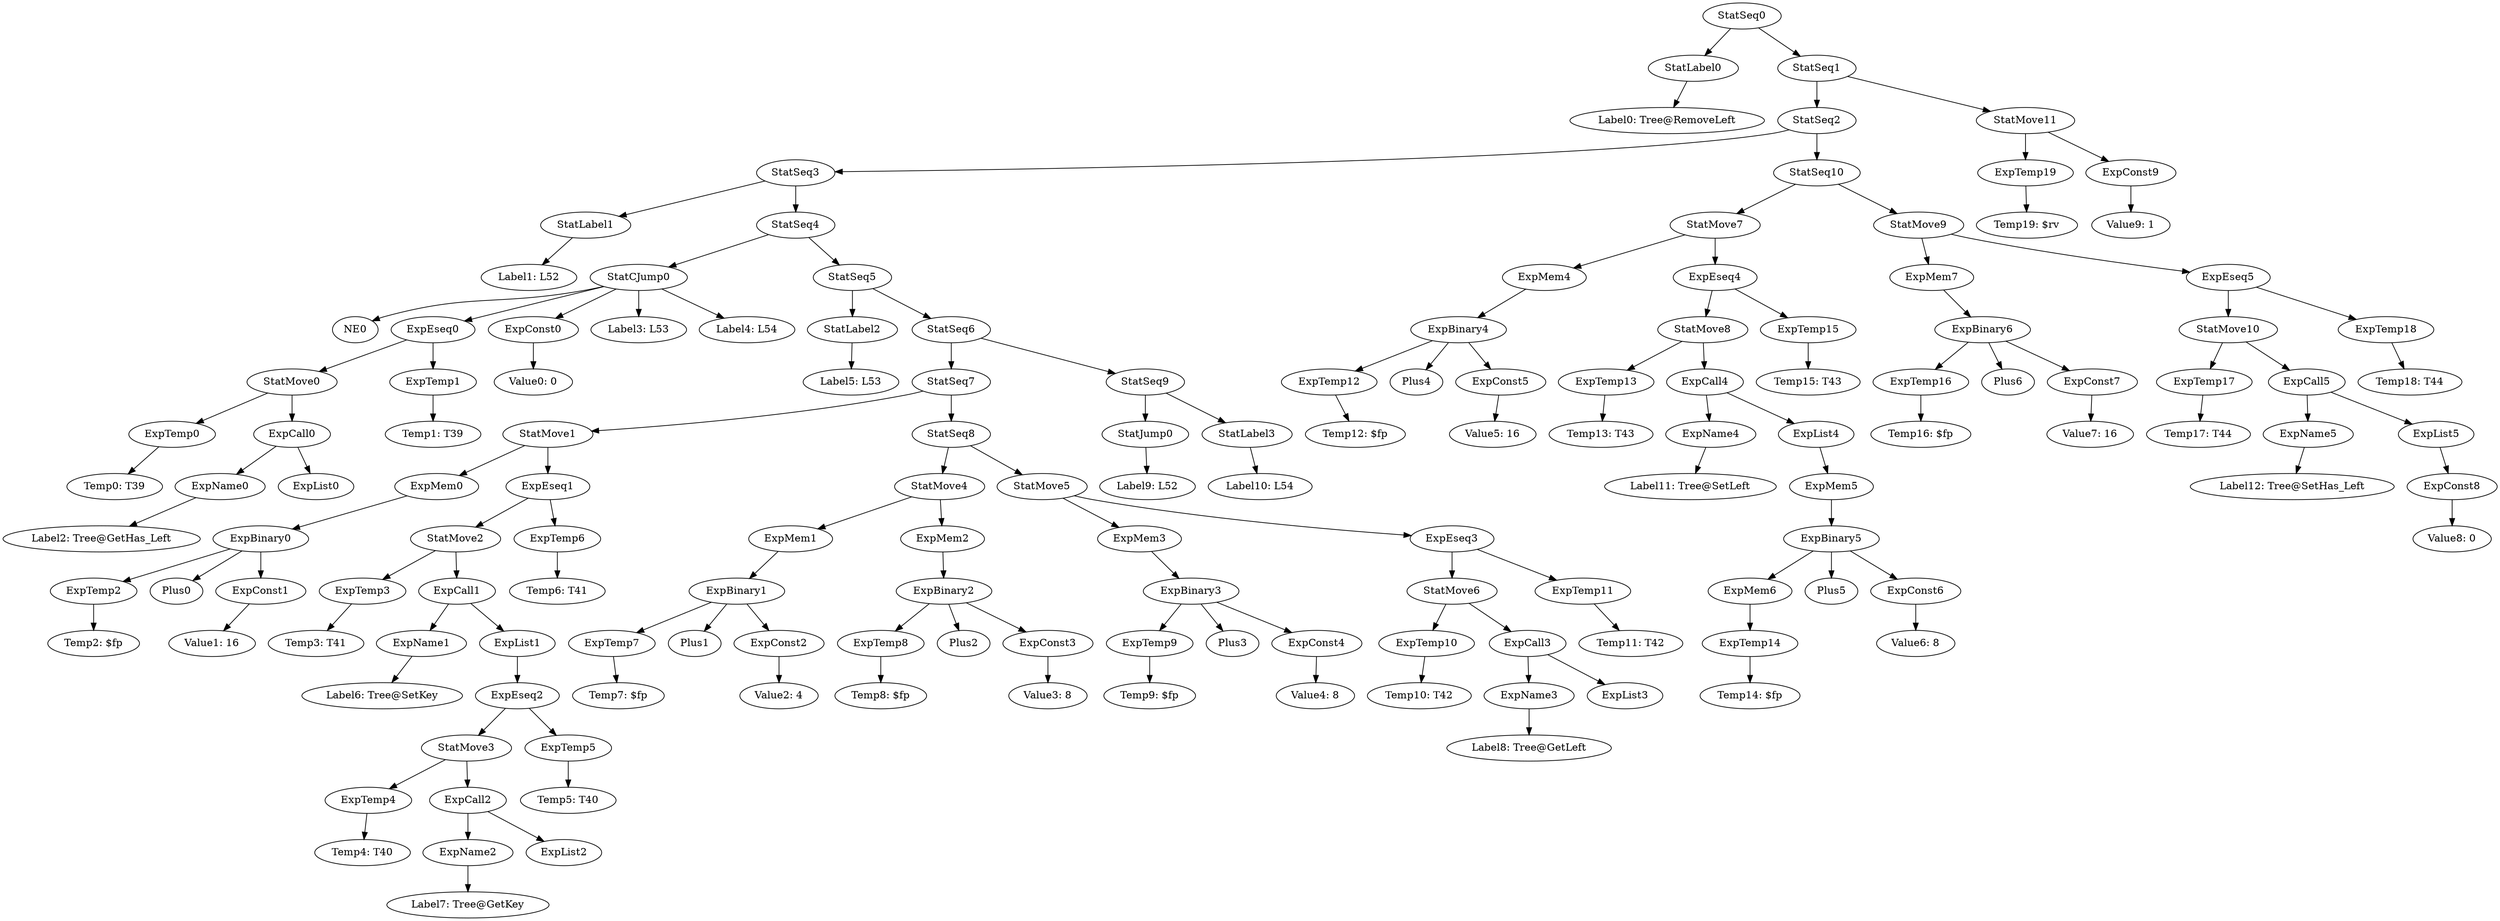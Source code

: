 digraph {
	ordering = out;
	StatSeq1 -> StatSeq2;
	StatSeq1 -> StatMove11;
	ExpEseq5 -> StatMove10;
	ExpEseq5 -> ExpTemp18;
	StatMove11 -> ExpTemp19;
	StatMove11 -> ExpConst9;
	ExpList5 -> ExpConst8;
	ExpCall5 -> ExpName5;
	ExpCall5 -> ExpList5;
	ExpTemp17 -> "Temp17: T44";
	StatMove9 -> ExpMem7;
	StatMove9 -> ExpEseq5;
	ExpConst7 -> "Value7: 16";
	ExpBinary6 -> ExpTemp16;
	ExpBinary6 -> Plus6;
	ExpBinary6 -> ExpConst7;
	ExpTemp16 -> "Temp16: $fp";
	ExpConst9 -> "Value9: 1";
	ExpBinary5 -> ExpMem6;
	ExpBinary5 -> Plus5;
	ExpBinary5 -> ExpConst6;
	ExpMem6 -> ExpTemp14;
	ExpTemp14 -> "Temp14: $fp";
	ExpTemp13 -> "Temp13: T43";
	StatMove7 -> ExpMem4;
	StatMove7 -> ExpEseq4;
	ExpName4 -> "Label11: Tree@SetLeft";
	ExpMem4 -> ExpBinary4;
	StatSeq2 -> StatSeq3;
	StatSeq2 -> StatSeq10;
	StatSeq6 -> StatSeq7;
	StatSeq6 -> StatSeq9;
	ExpTemp10 -> "Temp10: T42";
	ExpConst5 -> "Value5: 16";
	StatMove5 -> ExpMem3;
	StatMove5 -> ExpEseq3;
	ExpMem3 -> ExpBinary3;
	ExpConst8 -> "Value8: 0";
	StatLabel3 -> "Label10: L54";
	ExpConst4 -> "Value4: 8";
	ExpMem0 -> ExpBinary0;
	StatMove4 -> ExpMem1;
	StatMove4 -> ExpMem2;
	ExpList4 -> ExpMem5;
	ExpBinary0 -> ExpTemp2;
	ExpBinary0 -> Plus0;
	ExpBinary0 -> ExpConst1;
	ExpTemp19 -> "Temp19: $rv";
	StatMove2 -> ExpTemp3;
	StatMove2 -> ExpCall1;
	ExpTemp2 -> "Temp2: $fp";
	StatSeq5 -> StatLabel2;
	StatSeq5 -> StatSeq6;
	StatMove1 -> ExpMem0;
	StatMove1 -> ExpEseq1;
	StatCJump0 -> NE0;
	StatCJump0 -> ExpEseq0;
	StatCJump0 -> ExpConst0;
	StatCJump0 -> "Label3: L53";
	StatCJump0 -> "Label4: L54";
	ExpTemp18 -> "Temp18: T44";
	ExpTemp8 -> "Temp8: $fp";
	ExpCall4 -> ExpName4;
	ExpCall4 -> ExpList4;
	StatLabel2 -> "Label5: L53";
	ExpBinary4 -> ExpTemp12;
	ExpBinary4 -> Plus4;
	ExpBinary4 -> ExpConst5;
	ExpConst0 -> "Value0: 0";
	ExpTemp1 -> "Temp1: T39";
	ExpTemp11 -> "Temp11: T42";
	StatSeq0 -> StatLabel0;
	StatSeq0 -> StatSeq1;
	ExpTemp5 -> "Temp5: T40";
	ExpConst1 -> "Value1: 16";
	StatLabel1 -> "Label1: L52";
	StatSeq4 -> StatCJump0;
	StatSeq4 -> StatSeq5;
	StatSeq9 -> StatJump0;
	StatSeq9 -> StatLabel3;
	ExpCall0 -> ExpName0;
	ExpCall0 -> ExpList0;
	ExpTemp12 -> "Temp12: $fp";
	ExpMem2 -> ExpBinary2;
	ExpEseq0 -> StatMove0;
	ExpEseq0 -> ExpTemp1;
	ExpTemp3 -> "Temp3: T41";
	StatSeq8 -> StatMove4;
	StatSeq8 -> StatMove5;
	ExpName2 -> "Label7: Tree@GetKey";
	StatSeq7 -> StatMove1;
	StatSeq7 -> StatSeq8;
	ExpMem7 -> ExpBinary6;
	StatSeq3 -> StatLabel1;
	StatSeq3 -> StatSeq4;
	StatMove8 -> ExpTemp13;
	StatMove8 -> ExpCall4;
	StatMove0 -> ExpTemp0;
	StatMove0 -> ExpCall0;
	ExpName5 -> "Label12: Tree@SetHas_Left";
	ExpName0 -> "Label2: Tree@GetHas_Left";
	StatSeq10 -> StatMove7;
	StatSeq10 -> StatMove9;
	ExpTemp15 -> "Temp15: T43";
	ExpEseq1 -> StatMove2;
	ExpEseq1 -> ExpTemp6;
	ExpName1 -> "Label6: Tree@SetKey";
	StatJump0 -> "Label9: L52";
	ExpCall1 -> ExpName1;
	ExpCall1 -> ExpList1;
	ExpTemp4 -> "Temp4: T40";
	ExpEseq3 -> StatMove6;
	ExpEseq3 -> ExpTemp11;
	ExpTemp0 -> "Temp0: T39";
	ExpTemp7 -> "Temp7: $fp";
	StatMove3 -> ExpTemp4;
	StatMove3 -> ExpCall2;
	StatMove10 -> ExpTemp17;
	StatMove10 -> ExpCall5;
	ExpEseq4 -> StatMove8;
	ExpEseq4 -> ExpTemp15;
	ExpCall2 -> ExpName2;
	ExpCall2 -> ExpList2;
	ExpName3 -> "Label8: Tree@GetLeft";
	ExpEseq2 -> StatMove3;
	ExpEseq2 -> ExpTemp5;
	StatMove6 -> ExpTemp10;
	StatMove6 -> ExpCall3;
	ExpTemp6 -> "Temp6: T41";
	ExpCall3 -> ExpName3;
	ExpCall3 -> ExpList3;
	ExpList1 -> ExpEseq2;
	ExpBinary1 -> ExpTemp7;
	ExpBinary1 -> Plus1;
	ExpBinary1 -> ExpConst2;
	ExpConst6 -> "Value6: 8";
	ExpMem1 -> ExpBinary1;
	ExpMem5 -> ExpBinary5;
	StatLabel0 -> "Label0: Tree@RemoveLeft";
	ExpBinary2 -> ExpTemp8;
	ExpBinary2 -> Plus2;
	ExpBinary2 -> ExpConst3;
	ExpConst3 -> "Value3: 8";
	ExpTemp9 -> "Temp9: $fp";
	ExpConst2 -> "Value2: 4";
	ExpBinary3 -> ExpTemp9;
	ExpBinary3 -> Plus3;
	ExpBinary3 -> ExpConst4;
}

